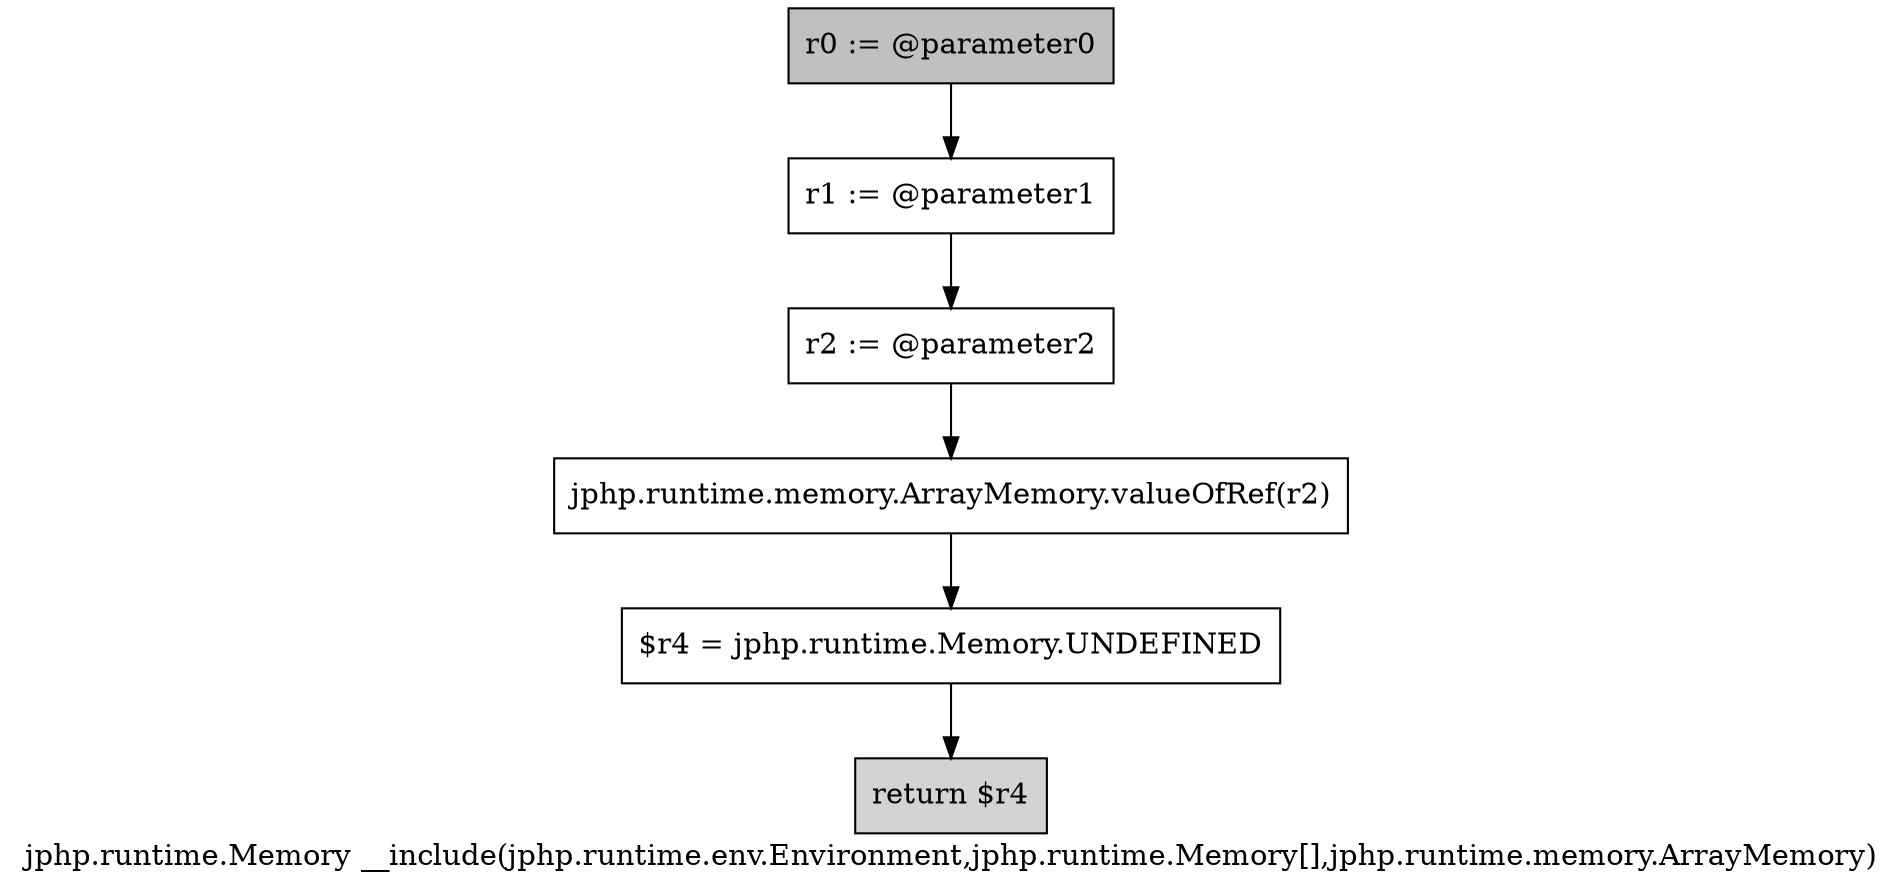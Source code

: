 digraph "jphp.runtime.Memory __include(jphp.runtime.env.Environment,jphp.runtime.Memory[],jphp.runtime.memory.ArrayMemory)" {
    label="jphp.runtime.Memory __include(jphp.runtime.env.Environment,jphp.runtime.Memory[],jphp.runtime.memory.ArrayMemory)";
    node [shape=box];
    "0" [style=filled,fillcolor=gray,label="r0 := @parameter0",];
    "1" [label="r1 := @parameter1",];
    "0"->"1";
    "2" [label="r2 := @parameter2",];
    "1"->"2";
    "3" [label="jphp.runtime.memory.ArrayMemory.valueOfRef(r2)",];
    "2"->"3";
    "4" [label="$r4 = jphp.runtime.Memory.UNDEFINED",];
    "3"->"4";
    "5" [style=filled,fillcolor=lightgray,label="return $r4",];
    "4"->"5";
}
